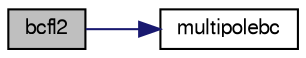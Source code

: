 digraph G
{
  edge [fontname="FreeSans",fontsize="10",labelfontname="FreeSans",labelfontsize="10"];
  node [fontname="FreeSans",fontsize="10",shape=record];
  rankdir=LR;
  Node1 [label="bcfl2",height=0.2,width=0.4,color="black", fillcolor="grey75", style="filled" fontcolor="black"];
  Node1 -> Node2 [color="midnightblue",fontsize="10",style="solid",fontname="FreeSans"];
  Node2 [label="multipolebc",height=0.2,width=0.4,color="black", fillcolor="white", style="filled",URL="$vpmg_8h.html#a0f71bb1c4fe48352092a82c88c5eac3e",tooltip="This routine serves bcfl2. It returns (in tsr) the contraction independent portion of the Debye-Hucke..."];
}

